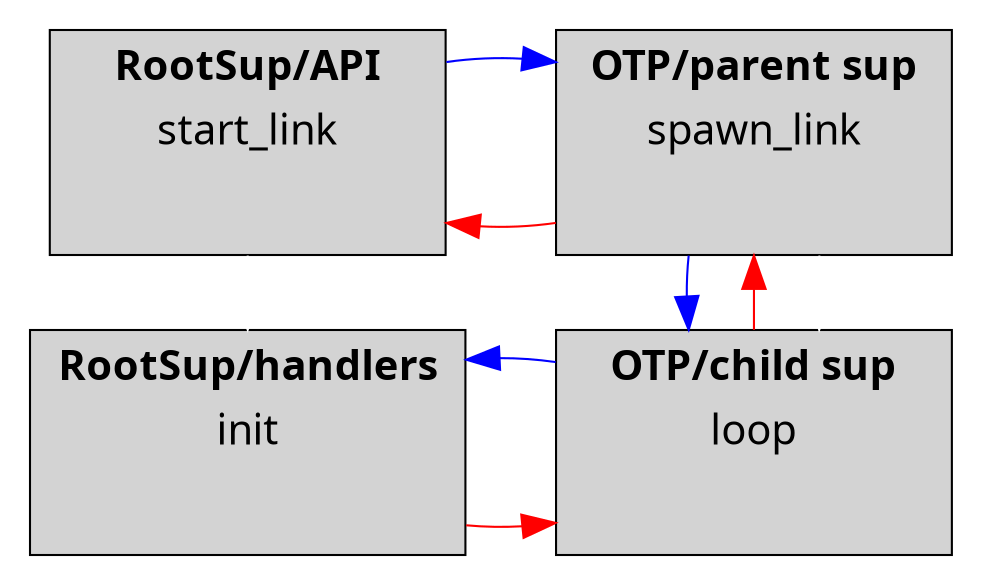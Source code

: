 digraph GS {

    graph [pad=0.2, nodesep=0.6]
    node [shape=box, style=filled, fontname="UbuntuMono", fontsize=20]

    a [label=<
       <table border="0" width="170" height="100" cellpadding="3">
       <tr><td width="170" align="center"><b>RootSup/API</b></td></tr>
       <tr><td align="center">start_link</td></tr>
       </table>
       >];

    d [label=<
       <table border="0" width="170" height="100" cellpadding="3">
       <tr><td width="170" align="center"><b>RootSup/handlers</b></td></tr>
       <tr><td align="center">init</td></tr>
       </table>
       >];

    b [label=<
       <table border="0" width="170" height="100" cellpadding="3">
       <tr ><td width="170" align="center"><b>OTP/parent sup</b></td></tr>
       <tr><td align="center">spawn_link</td></tr>
       </table>
       >];

    c [label=<
       <table border="0" width="170" height="100" cellpadding="3">
       <tr><td width="170" align="center"><b>OTP/child sup</b></td></tr>
       <tr><td align="center">loop</td></tr>
       </table>
       >];


    edge [weight=1 color=red, arrowsize=1.6];
    d -> c -> b -> a;

    edge [weight=1 color=blue];
    a -> b -> c -> d;

    // hidden edges to make proper layout
    edge [weight=1000 color=white];
    a -> d;
    b -> c;
    rank=same {a, b}
    rank=same {d, c}

}
